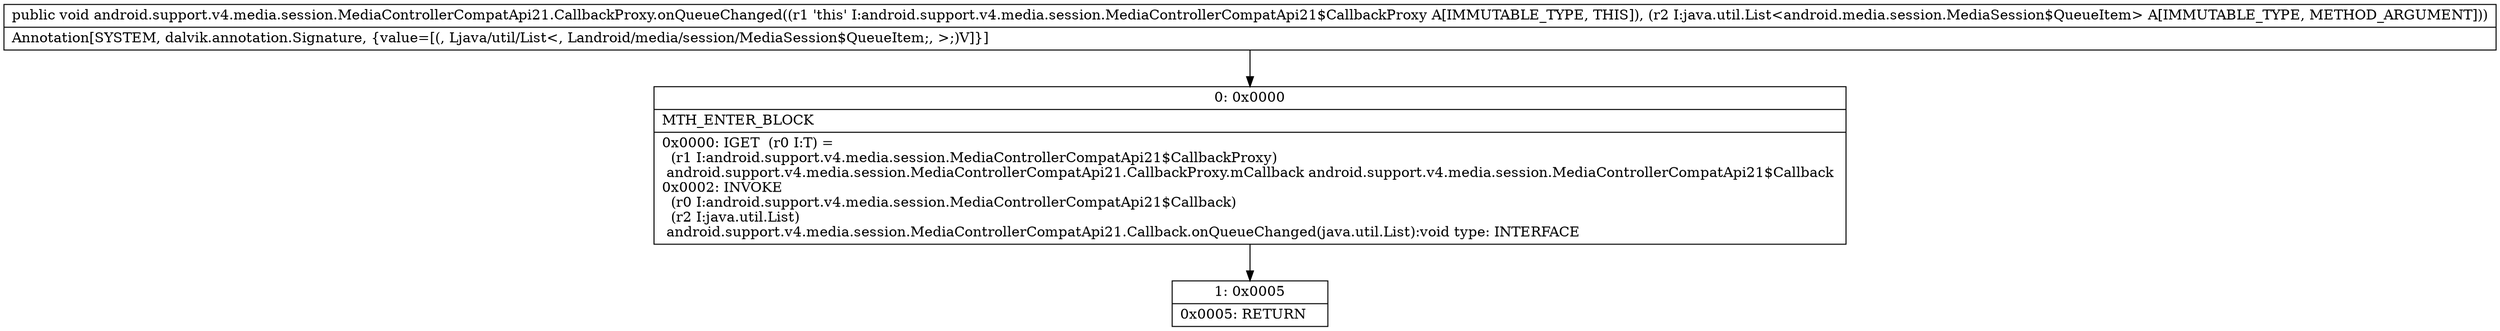 digraph "CFG forandroid.support.v4.media.session.MediaControllerCompatApi21.CallbackProxy.onQueueChanged(Ljava\/util\/List;)V" {
Node_0 [shape=record,label="{0\:\ 0x0000|MTH_ENTER_BLOCK\l|0x0000: IGET  (r0 I:T) = \l  (r1 I:android.support.v4.media.session.MediaControllerCompatApi21$CallbackProxy)\l android.support.v4.media.session.MediaControllerCompatApi21.CallbackProxy.mCallback android.support.v4.media.session.MediaControllerCompatApi21$Callback \l0x0002: INVOKE  \l  (r0 I:android.support.v4.media.session.MediaControllerCompatApi21$Callback)\l  (r2 I:java.util.List)\l android.support.v4.media.session.MediaControllerCompatApi21.Callback.onQueueChanged(java.util.List):void type: INTERFACE \l}"];
Node_1 [shape=record,label="{1\:\ 0x0005|0x0005: RETURN   \l}"];
MethodNode[shape=record,label="{public void android.support.v4.media.session.MediaControllerCompatApi21.CallbackProxy.onQueueChanged((r1 'this' I:android.support.v4.media.session.MediaControllerCompatApi21$CallbackProxy A[IMMUTABLE_TYPE, THIS]), (r2 I:java.util.List\<android.media.session.MediaSession$QueueItem\> A[IMMUTABLE_TYPE, METHOD_ARGUMENT]))  | Annotation[SYSTEM, dalvik.annotation.Signature, \{value=[(, Ljava\/util\/List\<, Landroid\/media\/session\/MediaSession$QueueItem;, \>;)V]\}]\l}"];
MethodNode -> Node_0;
Node_0 -> Node_1;
}

